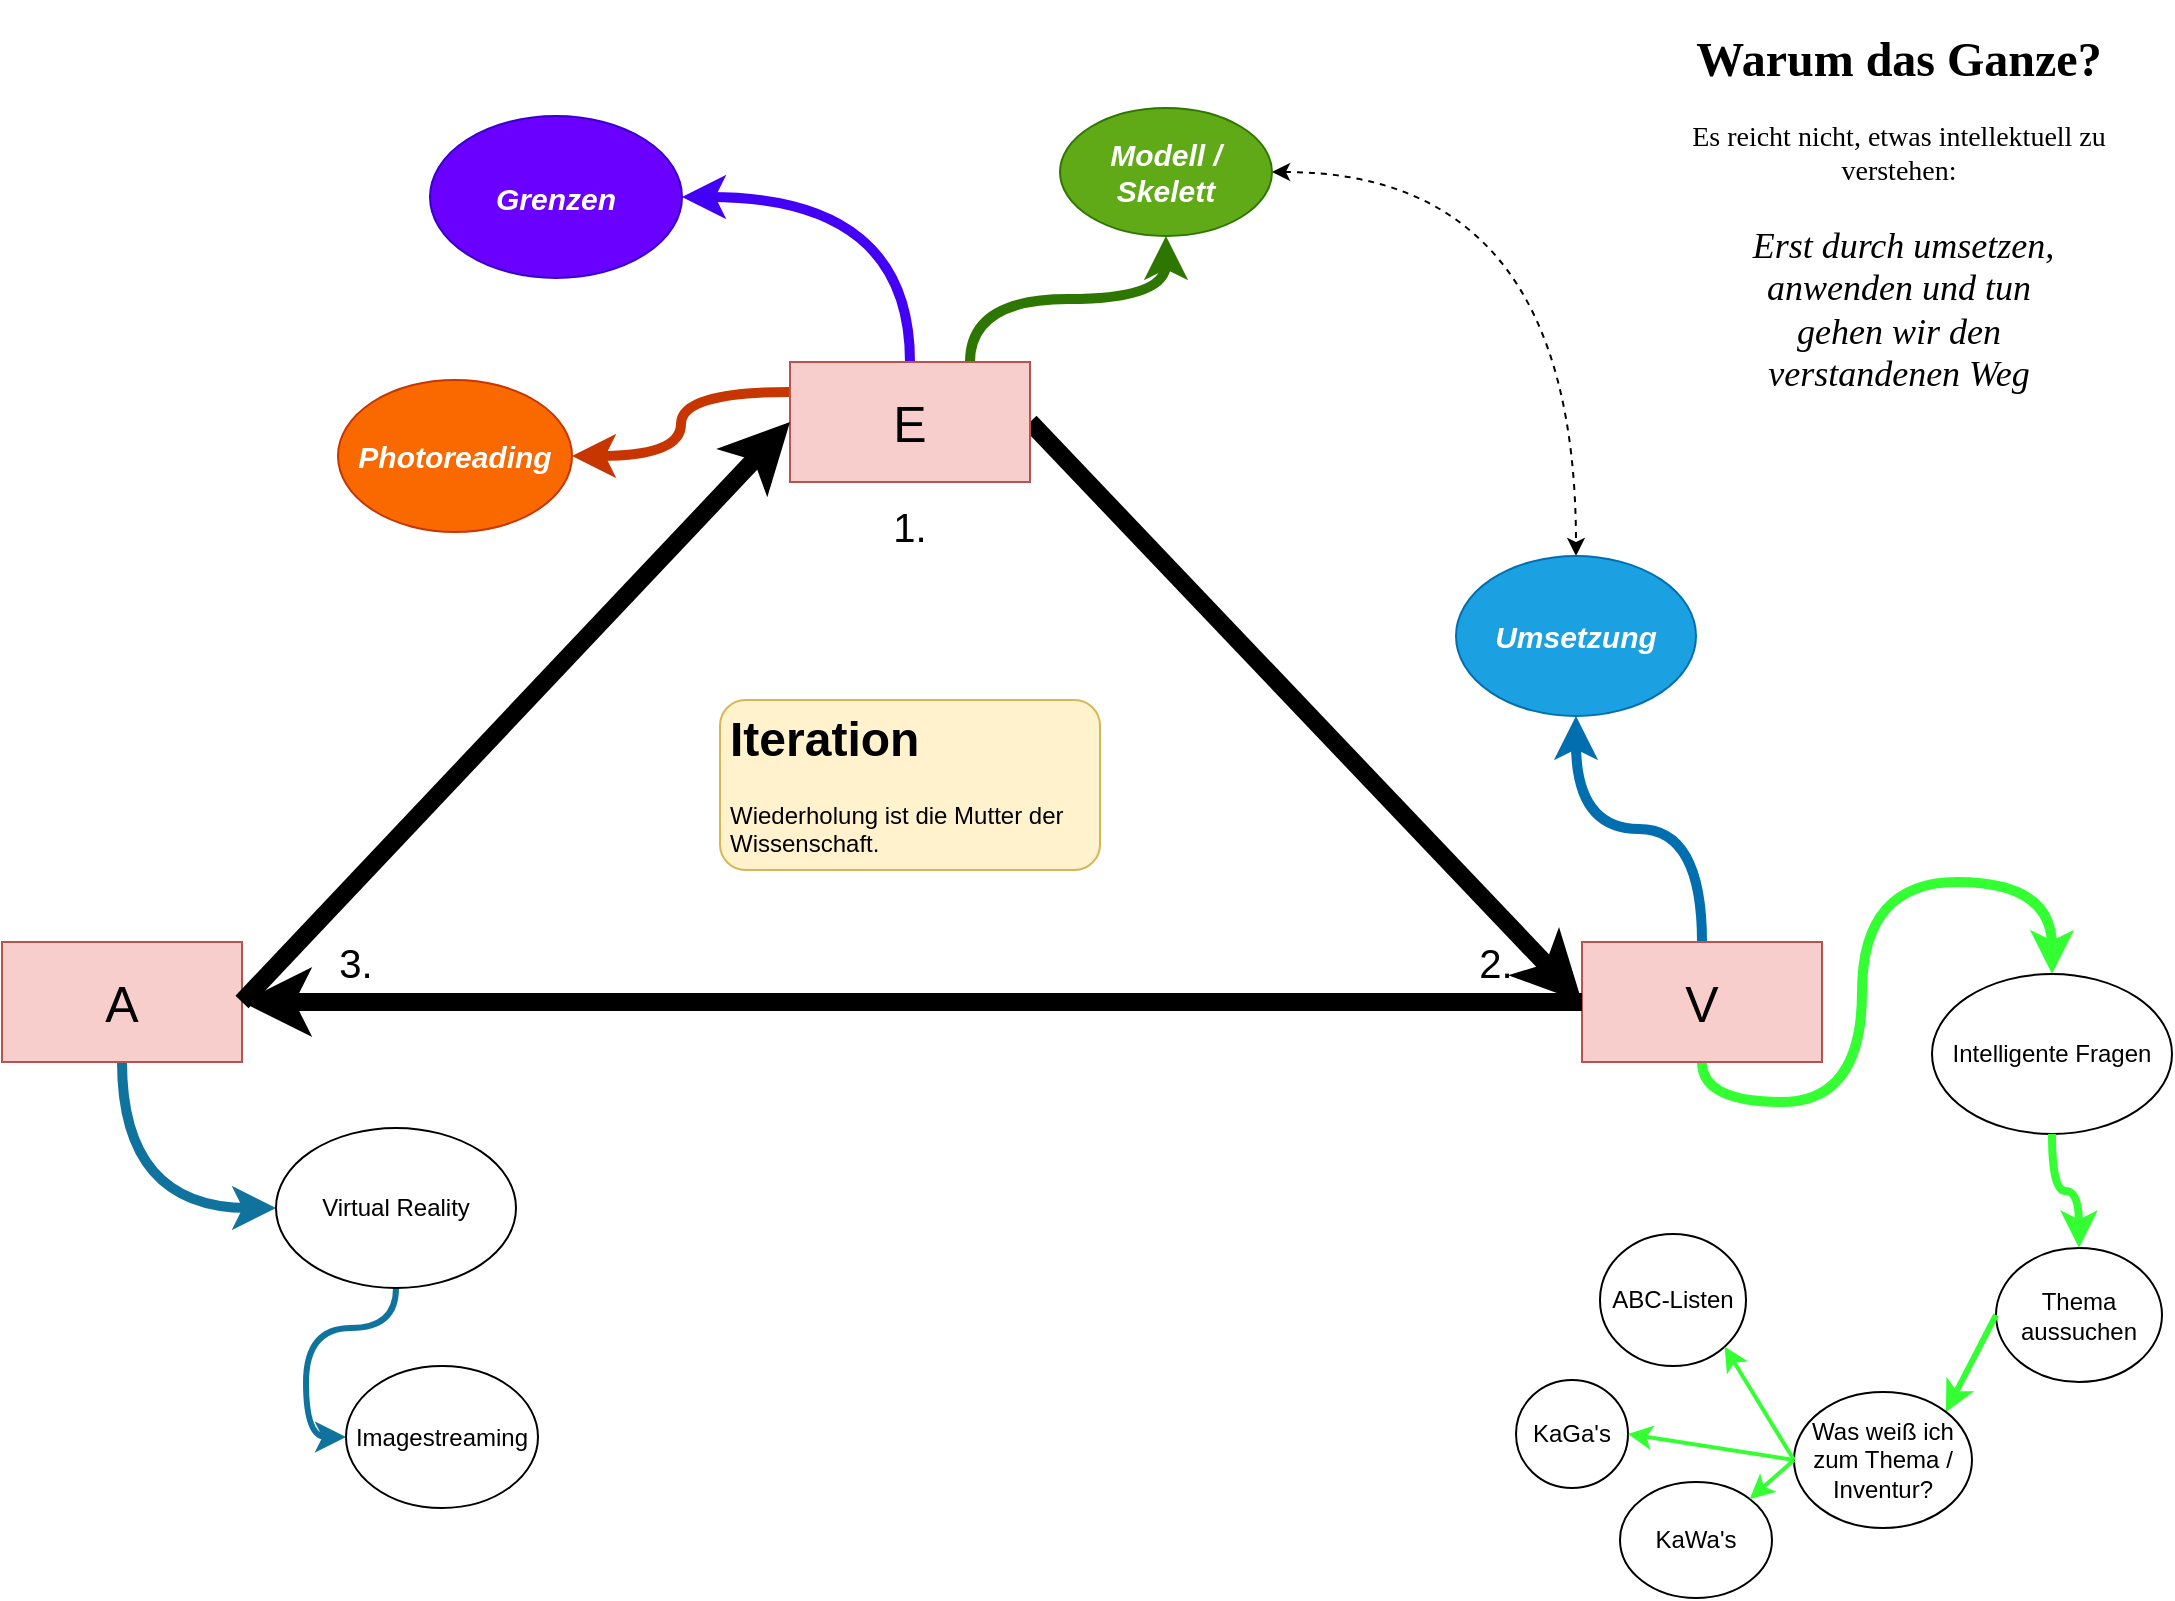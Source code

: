 <mxfile version="13.5.7" type="github"><diagram name="EVA" id="LGrXJrhcOQH4PXI3Mq-y"><mxGraphModel dx="1038" dy="575" grid="0" gridSize="10" guides="1" tooltips="1" connect="1" arrows="1" fold="1" page="1" pageScale="1" pageWidth="1169" pageHeight="827" math="0" shadow="0"><root><mxCell id="C_8bVwX5II559LBR6Ncd-0"/><mxCell id="C_8bVwX5II559LBR6Ncd-1" parent="C_8bVwX5II559LBR6Ncd-0"/><mxCell id="C_8bVwX5II559LBR6Ncd-2" style="rounded=0;orthogonalLoop=1;jettySize=auto;html=1;exitX=1;exitY=0.5;exitDx=0;exitDy=0;entryX=0;entryY=0.5;entryDx=0;entryDy=0;endArrow=classic;endFill=1;strokeWidth=9;" parent="C_8bVwX5II559LBR6Ncd-1" source="C_8bVwX5II559LBR6Ncd-6" target="C_8bVwX5II559LBR6Ncd-12" edge="1"><mxGeometry relative="1" as="geometry"/></mxCell><mxCell id="C_8bVwX5II559LBR6Ncd-3" style="edgeStyle=orthogonalEdgeStyle;curved=1;rounded=0;orthogonalLoop=1;jettySize=auto;html=1;exitX=0.75;exitY=0;exitDx=0;exitDy=0;entryX=0.5;entryY=1;entryDx=0;entryDy=0;endArrow=classic;endFill=1;strokeWidth=5;startArrow=none;startFill=0;fillColor=#60a917;strokeColor=#2D7600;" parent="C_8bVwX5II559LBR6Ncd-1" source="C_8bVwX5II559LBR6Ncd-6" target="C_8bVwX5II559LBR6Ncd-14" edge="1"><mxGeometry relative="1" as="geometry"/></mxCell><mxCell id="C_8bVwX5II559LBR6Ncd-4" style="edgeStyle=orthogonalEdgeStyle;rounded=0;orthogonalLoop=1;jettySize=auto;html=1;exitX=0.5;exitY=0;exitDx=0;exitDy=0;startArrow=none;startFill=0;endArrow=classic;endFill=1;strokeWidth=5;curved=1;fillColor=#6a00ff;entryX=1;entryY=0.5;entryDx=0;entryDy=0;strokeColor=#4200F5;" parent="C_8bVwX5II559LBR6Ncd-1" source="C_8bVwX5II559LBR6Ncd-6" target="C_8bVwX5II559LBR6Ncd-24" edge="1"><mxGeometry relative="1" as="geometry"><mxPoint x="367" y="165" as="targetPoint"/></mxGeometry></mxCell><mxCell id="C_8bVwX5II559LBR6Ncd-5" style="edgeStyle=orthogonalEdgeStyle;rounded=0;orthogonalLoop=1;jettySize=auto;html=1;exitX=0;exitY=0.25;exitDx=0;exitDy=0;entryX=1;entryY=0.5;entryDx=0;entryDy=0;strokeWidth=5;curved=1;fillColor=#fa6800;strokeColor=#C73500;" parent="C_8bVwX5II559LBR6Ncd-1" source="C_8bVwX5II559LBR6Ncd-6" target="C_8bVwX5II559LBR6Ncd-36" edge="1"><mxGeometry relative="1" as="geometry"/></mxCell><mxCell id="C_8bVwX5II559LBR6Ncd-6" value="&lt;font style=&quot;font-size: 25px&quot;&gt;E&lt;/font&gt;" style="rounded=0;whiteSpace=wrap;html=1;fillColor=#f8cecc;strokeColor=#b85450;" parent="C_8bVwX5II559LBR6Ncd-1" vertex="1"><mxGeometry x="452" y="202" width="120" height="60" as="geometry"/></mxCell><mxCell id="C_8bVwX5II559LBR6Ncd-7" style="edgeStyle=orthogonalEdgeStyle;rounded=0;orthogonalLoop=1;jettySize=auto;html=1;exitX=0.5;exitY=1;exitDx=0;exitDy=0;entryX=0;entryY=0.5;entryDx=0;entryDy=0;curved=1;strokeWidth=3;fillColor=#b1ddf0;strokeColor=#10739e;" parent="C_8bVwX5II559LBR6Ncd-1" source="C_8bVwX5II559LBR6Ncd-16" target="C_8bVwX5II559LBR6Ncd-15" edge="1"><mxGeometry relative="1" as="geometry"/></mxCell><mxCell id="C_8bVwX5II559LBR6Ncd-8" style="edgeStyle=orthogonalEdgeStyle;rounded=0;orthogonalLoop=1;jettySize=auto;html=1;exitX=0.5;exitY=1;exitDx=0;exitDy=0;entryX=0;entryY=0.5;entryDx=0;entryDy=0;curved=1;strokeWidth=5;fillColor=#b1ddf0;strokeColor=#10739e;" parent="C_8bVwX5II559LBR6Ncd-1" source="C_8bVwX5II559LBR6Ncd-9" target="C_8bVwX5II559LBR6Ncd-16" edge="1"><mxGeometry relative="1" as="geometry"/></mxCell><mxCell id="C_8bVwX5II559LBR6Ncd-9" value="&lt;font style=&quot;font-size: 25px&quot;&gt;A&lt;/font&gt;" style="rounded=0;whiteSpace=wrap;html=1;fillColor=#f8cecc;strokeColor=#b85450;" parent="C_8bVwX5II559LBR6Ncd-1" vertex="1"><mxGeometry x="58" y="492" width="120" height="60" as="geometry"/></mxCell><mxCell id="C_8bVwX5II559LBR6Ncd-10" style="edgeStyle=orthogonalEdgeStyle;rounded=0;orthogonalLoop=1;jettySize=auto;html=1;exitX=0.5;exitY=1;exitDx=0;exitDy=0;entryX=0.5;entryY=0;entryDx=0;entryDy=0;curved=1;strokeWidth=5;strokeColor=#33FF33;" parent="C_8bVwX5II559LBR6Ncd-1" source="C_8bVwX5II559LBR6Ncd-12" target="C_8bVwX5II559LBR6Ncd-18" edge="1"><mxGeometry relative="1" as="geometry"><Array as="points"><mxPoint x="908" y="572"/><mxPoint x="988" y="572"/><mxPoint x="988" y="462"/><mxPoint x="1083" y="462"/></Array></mxGeometry></mxCell><mxCell id="C_8bVwX5II559LBR6Ncd-11" style="edgeStyle=orthogonalEdgeStyle;rounded=0;orthogonalLoop=1;jettySize=auto;html=1;exitX=0.5;exitY=0;exitDx=0;exitDy=0;entryX=0.5;entryY=1;entryDx=0;entryDy=0;curved=1;fillColor=#1ba1e2;strokeColor=#006EAF;strokeWidth=5;" parent="C_8bVwX5II559LBR6Ncd-1" source="C_8bVwX5II559LBR6Ncd-12" target="C_8bVwX5II559LBR6Ncd-17" edge="1"><mxGeometry relative="1" as="geometry"/></mxCell><mxCell id="C_8bVwX5II559LBR6Ncd-12" value="&lt;font style=&quot;font-size: 25px&quot;&gt;V&lt;/font&gt;" style="rounded=0;whiteSpace=wrap;html=1;fillColor=#f8cecc;strokeColor=#b85450;" parent="C_8bVwX5II559LBR6Ncd-1" vertex="1"><mxGeometry x="848" y="492" width="120" height="60" as="geometry"/></mxCell><mxCell id="C_8bVwX5II559LBR6Ncd-13" style="edgeStyle=orthogonalEdgeStyle;curved=1;rounded=0;orthogonalLoop=1;jettySize=auto;html=1;exitX=1;exitY=0.5;exitDx=0;exitDy=0;entryX=0.5;entryY=0;entryDx=0;entryDy=0;startArrow=classic;startFill=1;endArrow=classic;endFill=1;strokeWidth=1;dashed=1;" parent="C_8bVwX5II559LBR6Ncd-1" source="C_8bVwX5II559LBR6Ncd-14" target="C_8bVwX5II559LBR6Ncd-17" edge="1"><mxGeometry relative="1" as="geometry"/></mxCell><UserObject label="&lt;i&gt;&lt;b&gt;&lt;font style=&quot;font-size: 15px&quot;&gt;Modell / Skelett&lt;/font&gt;&lt;/b&gt;&lt;/i&gt;" link="http://127.0.0.1:8080/#OWN%20-%20Modell" id="C_8bVwX5II559LBR6Ncd-14"><mxCell style="ellipse;whiteSpace=wrap;html=1;fillColor=#60a917;strokeColor=#2D7600;fontColor=#ffffff;" parent="C_8bVwX5II559LBR6Ncd-1" vertex="1"><mxGeometry x="587" y="75" width="106" height="64" as="geometry"/></mxCell></UserObject><UserObject label="Imagestreaming" link="http://127.0.0.1:8080/#Imagestreaming" id="C_8bVwX5II559LBR6Ncd-15"><mxCell style="ellipse;whiteSpace=wrap;html=1;noLabel=0;container=0;treeFolding=0;treeMoving=0;comic=0;" parent="C_8bVwX5II559LBR6Ncd-1" vertex="1"><mxGeometry x="230" y="704" width="96" height="71" as="geometry"/></mxCell></UserObject><mxCell id="C_8bVwX5II559LBR6Ncd-16" value="Virtual Reality" style="ellipse;whiteSpace=wrap;html=1;" parent="C_8bVwX5II559LBR6Ncd-1" vertex="1"><mxGeometry x="195" y="585" width="120" height="80" as="geometry"/></mxCell><UserObject label="&lt;i&gt;&lt;b&gt;&lt;font style=&quot;font-size: 15px&quot;&gt;Umsetzung&lt;/font&gt;&lt;/b&gt;&lt;/i&gt;" link="http://127.0.0.1:8080/#OWN%20-%20Begriffe" id="C_8bVwX5II559LBR6Ncd-17"><mxCell style="ellipse;whiteSpace=wrap;html=1;fillColor=#1ba1e2;strokeColor=#006EAF;fontColor=#ffffff;" parent="C_8bVwX5II559LBR6Ncd-1" vertex="1"><mxGeometry x="785" y="299" width="120" height="80" as="geometry"/></mxCell></UserObject><mxCell id="C_8bVwX5II559LBR6Ncd-18" value="Intelligente Fragen" style="ellipse;whiteSpace=wrap;html=1;" parent="C_8bVwX5II559LBR6Ncd-1" vertex="1"><mxGeometry x="1023" y="508" width="120" height="80" as="geometry"/></mxCell><mxCell id="C_8bVwX5II559LBR6Ncd-19" value="ABC-Listen" style="ellipse;whiteSpace=wrap;html=1;" parent="C_8bVwX5II559LBR6Ncd-1" vertex="1"><mxGeometry x="857" y="638" width="73" height="66" as="geometry"/></mxCell><mxCell id="C_8bVwX5II559LBR6Ncd-20" value="KaWa's" style="ellipse;whiteSpace=wrap;html=1;" parent="C_8bVwX5II559LBR6Ncd-1" vertex="1"><mxGeometry x="867" y="762" width="76" height="58" as="geometry"/></mxCell><mxCell id="C_8bVwX5II559LBR6Ncd-21" value="KaGa's" style="ellipse;whiteSpace=wrap;html=1;" parent="C_8bVwX5II559LBR6Ncd-1" vertex="1"><mxGeometry x="815" y="711" width="56" height="54" as="geometry"/></mxCell><mxCell id="C_8bVwX5II559LBR6Ncd-22" style="rounded=0;orthogonalLoop=1;jettySize=auto;html=1;exitX=0;exitY=0.5;exitDx=0;exitDy=0;entryX=1;entryY=0.5;entryDx=0;entryDy=0;endArrow=none;endFill=0;strokeWidth=9;startArrow=classic;startFill=1;" parent="C_8bVwX5II559LBR6Ncd-1" source="C_8bVwX5II559LBR6Ncd-6" target="C_8bVwX5II559LBR6Ncd-9" edge="1"><mxGeometry relative="1" as="geometry"><mxPoint x="374" y="332" as="sourcePoint"/><mxPoint x="650" y="622" as="targetPoint"/></mxGeometry></mxCell><mxCell id="C_8bVwX5II559LBR6Ncd-23" style="rounded=0;orthogonalLoop=1;jettySize=auto;html=1;exitX=0;exitY=0.5;exitDx=0;exitDy=0;endArrow=classic;endFill=1;entryX=1;entryY=0.5;entryDx=0;entryDy=0;strokeWidth=9;startArrow=none;startFill=0;" parent="C_8bVwX5II559LBR6Ncd-1" source="C_8bVwX5II559LBR6Ncd-12" target="C_8bVwX5II559LBR6Ncd-9" edge="1"><mxGeometry relative="1" as="geometry"><mxPoint x="462" y="242" as="sourcePoint"/><mxPoint x="358" y="532" as="targetPoint"/></mxGeometry></mxCell><UserObject label="&lt;i&gt;&lt;b&gt;&lt;font style=&quot;font-size: 15px&quot;&gt;Grenzen&lt;/font&gt;&lt;/b&gt;&lt;/i&gt;" link="http://127.0.0.1:8080/#OWN%20-%20Grenzen" id="C_8bVwX5II559LBR6Ncd-24"><mxCell style="ellipse;whiteSpace=wrap;html=1;fillColor=#6a00ff;strokeColor=#3700CC;fontColor=#ffffff;" parent="C_8bVwX5II559LBR6Ncd-1" vertex="1"><mxGeometry x="272" y="79" width="126" height="81" as="geometry"/></mxCell></UserObject><mxCell id="C_8bVwX5II559LBR6Ncd-25" value="&lt;font style=&quot;font-size: 20px&quot;&gt;1.&lt;/font&gt;" style="text;html=1;strokeColor=none;fillColor=none;align=center;verticalAlign=middle;whiteSpace=wrap;rounded=0;" parent="C_8bVwX5II559LBR6Ncd-1" vertex="1"><mxGeometry x="492" y="274" width="40" height="20" as="geometry"/></mxCell><mxCell id="C_8bVwX5II559LBR6Ncd-26" value="&lt;font style=&quot;font-size: 20px&quot;&gt;2.&lt;/font&gt;" style="text;html=1;strokeColor=none;fillColor=none;align=center;verticalAlign=middle;whiteSpace=wrap;rounded=0;" parent="C_8bVwX5II559LBR6Ncd-1" vertex="1"><mxGeometry x="785" y="492" width="40" height="20" as="geometry"/></mxCell><mxCell id="C_8bVwX5II559LBR6Ncd-27" value="&lt;font style=&quot;font-size: 20px&quot;&gt;3.&lt;/font&gt;" style="text;html=1;strokeColor=none;fillColor=none;align=center;verticalAlign=middle;whiteSpace=wrap;rounded=0;" parent="C_8bVwX5II559LBR6Ncd-1" vertex="1"><mxGeometry x="215" y="492" width="40" height="20" as="geometry"/></mxCell><mxCell id="C_8bVwX5II559LBR6Ncd-28" style="edgeStyle=orthogonalEdgeStyle;rounded=0;orthogonalLoop=1;jettySize=auto;html=1;exitX=0.5;exitY=1;exitDx=0;exitDy=0;entryX=0.5;entryY=0;entryDx=0;entryDy=0;curved=1;strokeColor=#33FF33;strokeWidth=4;" parent="C_8bVwX5II559LBR6Ncd-1" source="C_8bVwX5II559LBR6Ncd-18" target="C_8bVwX5II559LBR6Ncd-29" edge="1"><mxGeometry relative="1" as="geometry"><mxPoint x="931" y="774" as="sourcePoint"/></mxGeometry></mxCell><mxCell id="C_8bVwX5II559LBR6Ncd-29" value="Thema aussuchen" style="ellipse;whiteSpace=wrap;html=1;" parent="C_8bVwX5II559LBR6Ncd-1" vertex="1"><mxGeometry x="1055" y="645" width="83" height="67" as="geometry"/></mxCell><mxCell id="C_8bVwX5II559LBR6Ncd-30" style="rounded=0;orthogonalLoop=1;jettySize=auto;html=1;exitX=0;exitY=0.5;exitDx=0;exitDy=0;entryX=1;entryY=0;entryDx=0;entryDy=0;strokeColor=#33FF33;strokeWidth=3;" parent="C_8bVwX5II559LBR6Ncd-1" source="C_8bVwX5II559LBR6Ncd-29" target="C_8bVwX5II559LBR6Ncd-31" edge="1"><mxGeometry relative="1" as="geometry"><mxPoint x="764" y="802" as="sourcePoint"/></mxGeometry></mxCell><mxCell id="C_8bVwX5II559LBR6Ncd-31" value="Was weiß ich zum Thema / Inventur?" style="ellipse;whiteSpace=wrap;html=1;" parent="C_8bVwX5II559LBR6Ncd-1" vertex="1"><mxGeometry x="954" y="717" width="89" height="68" as="geometry"/></mxCell><mxCell id="C_8bVwX5II559LBR6Ncd-32" style="rounded=0;orthogonalLoop=1;jettySize=auto;html=1;exitX=0;exitY=0.5;exitDx=0;exitDy=0;entryX=1;entryY=0;entryDx=0;entryDy=0;strokeColor=#33FF33;strokeWidth=2;" parent="C_8bVwX5II559LBR6Ncd-1" source="C_8bVwX5II559LBR6Ncd-31" target="C_8bVwX5II559LBR6Ncd-20" edge="1"><mxGeometry relative="1" as="geometry"><mxPoint x="794.026" y="712.284" as="sourcePoint"/><mxPoint x="910.1" y="678" as="targetPoint"/></mxGeometry></mxCell><mxCell id="C_8bVwX5II559LBR6Ncd-33" style="rounded=0;orthogonalLoop=1;jettySize=auto;html=1;exitX=0;exitY=0.5;exitDx=0;exitDy=0;entryX=1;entryY=0.5;entryDx=0;entryDy=0;strokeColor=#33FF33;strokeWidth=2;" parent="C_8bVwX5II559LBR6Ncd-1" source="C_8bVwX5II559LBR6Ncd-31" target="C_8bVwX5II559LBR6Ncd-21" edge="1"><mxGeometry relative="1" as="geometry"><mxPoint x="864" y="699" as="sourcePoint"/><mxPoint x="773" y="711" as="targetPoint"/></mxGeometry></mxCell><mxCell id="C_8bVwX5II559LBR6Ncd-34" style="rounded=0;orthogonalLoop=1;jettySize=auto;html=1;exitX=0;exitY=0.5;exitDx=0;exitDy=0;entryX=1;entryY=1;entryDx=0;entryDy=0;strokeColor=#33FF33;strokeWidth=2;" parent="C_8bVwX5II559LBR6Ncd-1" source="C_8bVwX5II559LBR6Ncd-31" target="C_8bVwX5II559LBR6Ncd-19" edge="1"><mxGeometry relative="1" as="geometry"><mxPoint x="882" y="689" as="sourcePoint"/><mxPoint x="791" y="701" as="targetPoint"/></mxGeometry></mxCell><object label="&lt;h1&gt;Iteration&lt;br&gt;&lt;/h1&gt;&lt;p&gt;Wiederholung ist die Mutter der Wissenschaft.&lt;/p&gt;" id="C_8bVwX5II559LBR6Ncd-35"><mxCell style="text;html=1;strokeColor=#d6b656;fillColor=#fff2cc;spacing=5;spacingTop=-20;whiteSpace=wrap;overflow=hidden;rounded=1;" parent="C_8bVwX5II559LBR6Ncd-1" vertex="1"><mxGeometry x="417" y="371" width="190" height="85" as="geometry"/></mxCell></object><UserObject label="&lt;font style=&quot;font-size: 15px&quot;&gt;&lt;b&gt;&lt;i&gt;Photoreading&lt;/i&gt;&lt;/b&gt;&lt;/font&gt;" link="https://1drv.ms/b/s!AnAzeiSFc--Uh9o2wIYooI-SM2pa7w?e=JApZZM" id="C_8bVwX5II559LBR6Ncd-36"><mxCell style="ellipse;whiteSpace=wrap;html=1;fillColor=#fa6800;strokeColor=#C73500;fontColor=#ffffff;" parent="C_8bVwX5II559LBR6Ncd-1" vertex="1"><mxGeometry x="226" y="211" width="117" height="76" as="geometry"/></mxCell></UserObject><mxCell id="C_8bVwX5II559LBR6Ncd-37" value="&lt;h1 align=&quot;center&quot;&gt;&lt;font face=&quot;Comic Sans MS&quot;&gt;Warum das Ganze?&lt;/font&gt;&lt;/h1&gt;&lt;div align=&quot;center&quot;&gt;&lt;font style=&quot;font-size: 14px&quot; face=&quot;Comic Sans MS&quot;&gt;Es reicht nicht, etwas intellektuell zu verstehen:&lt;/font&gt;&lt;/div&gt;&lt;div align=&quot;center&quot;&gt;&lt;blockquote style=&quot;font-size: 18px&quot;&gt;&lt;div&gt;&lt;span style=&quot;background-color: rgb(255 , 255 , 255)&quot;&gt;&lt;font style=&quot;font-size: 18px&quot; face=&quot;Times New Roman&quot;&gt;&lt;i&gt;&amp;nbsp;Erst durch umsetzen, anwenden und tun gehen wir den verstandenen Weg &lt;/i&gt;&lt;/font&gt;&lt;/span&gt;&lt;font face=&quot;Comic Sans MS&quot;&gt;&lt;br&gt;&lt;/font&gt;&lt;/div&gt;&lt;/blockquote&gt;&lt;/div&gt;" style="text;html=1;spacing=5;spacingTop=-20;whiteSpace=wrap;overflow=hidden;rounded=0;" parent="C_8bVwX5II559LBR6Ncd-1" vertex="1"><mxGeometry x="876" y="31" width="259" height="219" as="geometry"/></mxCell></root></mxGraphModel></diagram></mxfile>